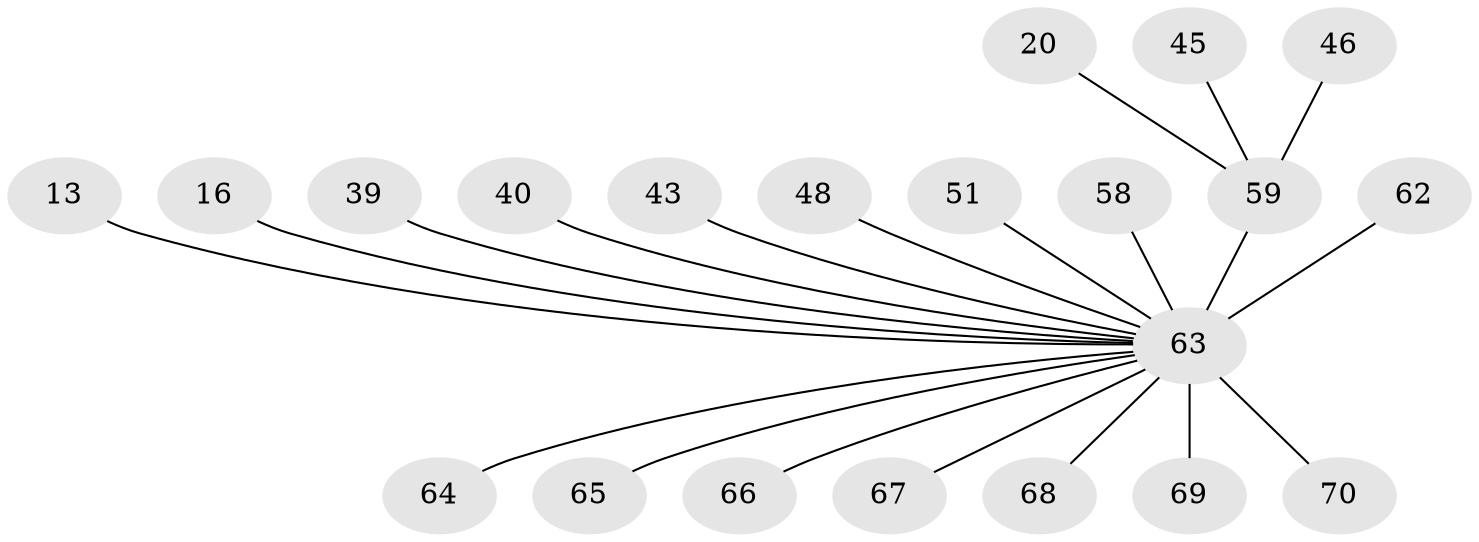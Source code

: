// original degree distribution, {8: 0.014285714285714285, 11: 0.02857142857142857, 5: 0.05714285714285714, 7: 0.02857142857142857, 2: 0.18571428571428572, 4: 0.08571428571428572, 21: 0.014285714285714285, 6: 0.014285714285714285, 1: 0.38571428571428573, 3: 0.17142857142857143, 10: 0.014285714285714285}
// Generated by graph-tools (version 1.1) at 2025/50/03/04/25 21:50:36]
// undirected, 21 vertices, 20 edges
graph export_dot {
graph [start="1"]
  node [color=gray90,style=filled];
  13;
  16;
  20;
  39;
  40 [super="+32"];
  43;
  45;
  46;
  48 [super="+22"];
  51;
  58 [super="+29"];
  59 [super="+23+5+52+49"];
  62 [super="+19"];
  63 [super="+33+60+27+34+42+50+54+11"];
  64 [super="+12+41"];
  65;
  66 [super="+61"];
  67;
  68;
  69 [super="+56+44+53"];
  70;
  13 -- 63;
  16 -- 63;
  20 -- 59;
  39 -- 63 [weight=2];
  40 -- 63 [weight=4];
  43 -- 63;
  45 -- 59;
  46 -- 59 [weight=2];
  48 -- 63 [weight=4];
  51 -- 63;
  58 -- 63;
  59 -- 63 [weight=14];
  62 -- 63;
  63 -- 68;
  63 -- 64;
  63 -- 67;
  63 -- 65;
  63 -- 69 [weight=9];
  63 -- 70;
  63 -- 66 [weight=4];
}
